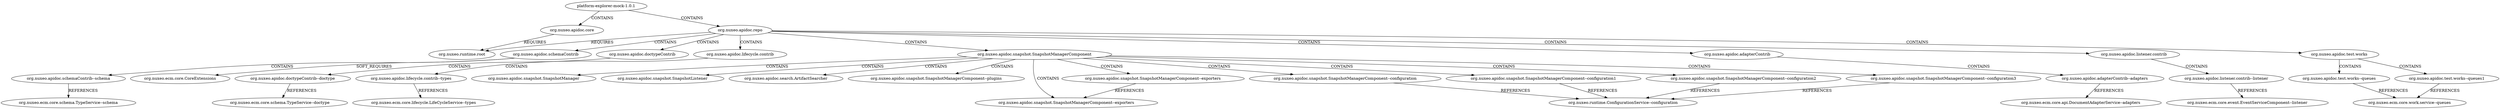 strict digraph G {
  1 [ label="org.nuxeo.apidoc.core" weight="1" type="BUNDLE" category="PLATFORM" ];
  2 [ label="org.nuxeo.apidoc.repo" weight="1" type="BUNDLE" category="PLATFORM" ];
  3 [ label="org.nuxeo.apidoc.schemaContrib" weight="2" type="COMPONENT" category="PLATFORM" ];
  4 [ label="org.nuxeo.apidoc.schemaContrib--schema" weight="1" type="CONTRIBUTION" category="PLATFORM" ];
  5 [ label="org.nuxeo.apidoc.doctypeContrib" weight="2" type="COMPONENT" category="PLATFORM" ];
  6 [ label="org.nuxeo.apidoc.doctypeContrib--doctype" weight="1" type="CONTRIBUTION" category="PLATFORM" ];
  7 [ label="org.nuxeo.apidoc.lifecycle.contrib" weight="2" type="COMPONENT" category="PLATFORM" ];
  8 [ label="org.nuxeo.apidoc.lifecycle.contrib--types" weight="1" type="CONTRIBUTION" category="PLATFORM" ];
  9 [ label="org.nuxeo.apidoc.snapshot.SnapshotManagerComponent" weight="11" type="COMPONENT" category="PLATFORM" ];
  10 [ label="org.nuxeo.apidoc.snapshot.SnapshotManager" weight="1" type="SERVICE" category="PLATFORM" ];
  11 [ label="org.nuxeo.apidoc.snapshot.SnapshotListener" weight="1" type="SERVICE" category="PLATFORM" ];
  12 [ label="org.nuxeo.apidoc.search.ArtifactSearcher" weight="1" type="SERVICE" category="PLATFORM" ];
  13 [ label="org.nuxeo.apidoc.snapshot.SnapshotManagerComponent--plugins" weight="1" type="EXTENSION_POINT" category="PLATFORM" ];
  14 [ label="org.nuxeo.apidoc.snapshot.SnapshotManagerComponent--exporters" weight="2" type="EXTENSION_POINT" category="PLATFORM" ];
  15 [ label="org.nuxeo.apidoc.snapshot.SnapshotManagerComponent--exporters" weight="1" type="CONTRIBUTION" category="PLATFORM" ];
  16 [ label="org.nuxeo.apidoc.snapshot.SnapshotManagerComponent--configuration" weight="1" type="CONTRIBUTION" category="PLATFORM" ];
  17 [ label="org.nuxeo.apidoc.snapshot.SnapshotManagerComponent--configuration1" weight="1" type="CONTRIBUTION" category="PLATFORM" ];
  18 [ label="org.nuxeo.apidoc.snapshot.SnapshotManagerComponent--configuration2" weight="1" type="CONTRIBUTION" category="PLATFORM" ];
  19 [ label="org.nuxeo.apidoc.snapshot.SnapshotManagerComponent--configuration3" weight="1" type="CONTRIBUTION" category="PLATFORM" ];
  20 [ label="org.nuxeo.apidoc.adapterContrib" weight="2" type="COMPONENT" category="PLATFORM" ];
  21 [ label="org.nuxeo.apidoc.adapterContrib--adapters" weight="1" type="CONTRIBUTION" category="PLATFORM" ];
  22 [ label="org.nuxeo.apidoc.listener.contrib" weight="2" type="COMPONENT" category="PLATFORM" ];
  23 [ label="org.nuxeo.apidoc.listener.contrib--listener" weight="1" type="CONTRIBUTION" category="PLATFORM" ];
  24 [ label="org.nuxeo.apidoc.test.works" weight="3" type="COMPONENT" category="PLATFORM" ];
  25 [ label="org.nuxeo.apidoc.test.works--queues" weight="1" type="CONTRIBUTION" category="PLATFORM" ];
  26 [ label="org.nuxeo.apidoc.test.works--queues1" weight="1" type="CONTRIBUTION" category="PLATFORM" ];
  27 [ label="org.nuxeo.runtime.root" weight="1" type="BUNDLE" category="RUNTIME" ];
  28 [ label="org.nuxeo.ecm.core.schema.TypeService--schema" weight="2" type="EXTENSION_POINT" category="CORE" ];
  29 [ label="org.nuxeo.ecm.core.CoreExtensions" weight="1" type="COMPONENT" category="CORE" ];
  30 [ label="org.nuxeo.ecm.core.schema.TypeService--doctype" weight="2" type="EXTENSION_POINT" category="CORE" ];
  31 [ label="org.nuxeo.ecm.core.lifecycle.LifeCycleService--types" weight="2" type="EXTENSION_POINT" category="CORE" ];
  32 [ label="org.nuxeo.runtime.ConfigurationService--configuration" weight="5" type="EXTENSION_POINT" category="RUNTIME" ];
  33 [ label="org.nuxeo.ecm.core.api.DocumentAdapterService--adapters" weight="2" type="EXTENSION_POINT" category="CORE" ];
  34 [ label="org.nuxeo.ecm.core.event.EventServiceComponent--listener" weight="2" type="EXTENSION_POINT" category="CORE" ];
  35 [ label="org.nuxeo.ecm.core.work.service--queues" weight="3" type="EXTENSION_POINT" category="CORE" ];
  36 [ label="platform-explorer-mock-1.0.1" weight="3" type="PACKAGE" category="PLATFORM" ];
  2 -> 3 [ label="CONTAINS" ];
  3 -> 4 [ label="CONTAINS" ];
  4 -> 28 [ label="REFERENCES" ];
  3 -> 29 [ label="SOFT_REQUIRES" ];
  2 -> 5 [ label="CONTAINS" ];
  5 -> 6 [ label="CONTAINS" ];
  6 -> 30 [ label="REFERENCES" ];
  2 -> 7 [ label="CONTAINS" ];
  7 -> 8 [ label="CONTAINS" ];
  8 -> 31 [ label="REFERENCES" ];
  2 -> 9 [ label="CONTAINS" ];
  9 -> 10 [ label="CONTAINS" ];
  9 -> 11 [ label="CONTAINS" ];
  9 -> 12 [ label="CONTAINS" ];
  9 -> 13 [ label="CONTAINS" ];
  9 -> 14 [ label="CONTAINS" ];
  9 -> 15 [ label="CONTAINS" ];
  15 -> 14 [ label="REFERENCES" ];
  9 -> 16 [ label="CONTAINS" ];
  16 -> 32 [ label="REFERENCES" ];
  9 -> 17 [ label="CONTAINS" ];
  17 -> 32 [ label="REFERENCES" ];
  9 -> 18 [ label="CONTAINS" ];
  18 -> 32 [ label="REFERENCES" ];
  9 -> 19 [ label="CONTAINS" ];
  19 -> 32 [ label="REFERENCES" ];
  2 -> 20 [ label="CONTAINS" ];
  20 -> 21 [ label="CONTAINS" ];
  21 -> 33 [ label="REFERENCES" ];
  2 -> 22 [ label="CONTAINS" ];
  22 -> 23 [ label="CONTAINS" ];
  23 -> 34 [ label="REFERENCES" ];
  2 -> 24 [ label="CONTAINS" ];
  24 -> 25 [ label="CONTAINS" ];
  25 -> 35 [ label="REFERENCES" ];
  24 -> 26 [ label="CONTAINS" ];
  26 -> 35 [ label="REFERENCES" ];
  2 -> 27 [ label="REQUIRES" ];
  1 -> 27 [ label="REQUIRES" ];
  36 -> 1 [ label="CONTAINS" ];
  36 -> 2 [ label="CONTAINS" ];
}
